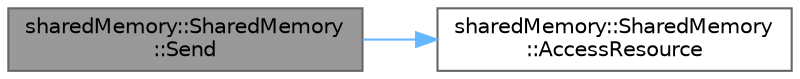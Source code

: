digraph "sharedMemory::SharedMemory::Send"
{
 // LATEX_PDF_SIZE
  bgcolor="transparent";
  edge [fontname=Helvetica,fontsize=10,labelfontname=Helvetica,labelfontsize=10];
  node [fontname=Helvetica,fontsize=10,shape=box,height=0.2,width=0.4];
  rankdir="LR";
  Node1 [id="Node000001",label="sharedMemory::SharedMemory\l::Send",height=0.2,width=0.4,color="gray40", fillcolor="grey60", style="filled", fontcolor="black",tooltip="데이터를 송신하는 메서드입니다."];
  Node1 -> Node2 [id="edge1_Node000001_Node000002",color="steelblue1",style="solid",tooltip=" "];
  Node2 [id="Node000002",label="sharedMemory::SharedMemory\l::AccessResource",height=0.2,width=0.4,color="grey40", fillcolor="white", style="filled",URL="$a00129.html#aac2e636e1bb07c9b201c7df657b48fac",tooltip="공유 리소스에 접근하는 함수입니다."];
}
